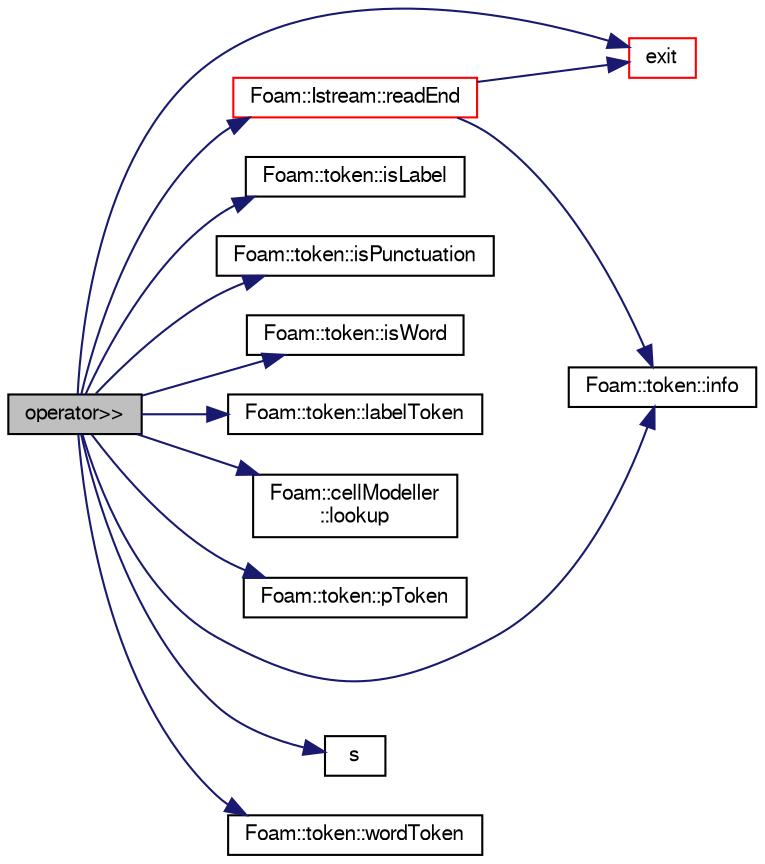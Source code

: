 digraph "operator&gt;&gt;"
{
  bgcolor="transparent";
  edge [fontname="FreeSans",fontsize="10",labelfontname="FreeSans",labelfontsize="10"];
  node [fontname="FreeSans",fontsize="10",shape=record];
  rankdir="LR";
  Node111603 [label="operator\>\>",height=0.2,width=0.4,color="black", fillcolor="grey75", style="filled", fontcolor="black"];
  Node111603 -> Node111604 [color="midnightblue",fontsize="10",style="solid",fontname="FreeSans"];
  Node111604 [label="exit",height=0.2,width=0.4,color="red",URL="$a21124.html#a06ca7250d8e89caf05243ec094843642"];
  Node111603 -> Node111651 [color="midnightblue",fontsize="10",style="solid",fontname="FreeSans"];
  Node111651 [label="Foam::token::info",height=0.2,width=0.4,color="black",URL="$a26306.html#a861a626214ad30bd8e7ab3a8caae9966",tooltip="Return info proxy. "];
  Node111603 -> Node111652 [color="midnightblue",fontsize="10",style="solid",fontname="FreeSans"];
  Node111652 [label="Foam::token::isLabel",height=0.2,width=0.4,color="black",URL="$a26306.html#a0225931fd390c83deff470a5cce60767"];
  Node111603 -> Node111653 [color="midnightblue",fontsize="10",style="solid",fontname="FreeSans"];
  Node111653 [label="Foam::token::isPunctuation",height=0.2,width=0.4,color="black",URL="$a26306.html#a1f8107fd5ca4b0ebd4bf63cfc8ef6d2f"];
  Node111603 -> Node111654 [color="midnightblue",fontsize="10",style="solid",fontname="FreeSans"];
  Node111654 [label="Foam::token::isWord",height=0.2,width=0.4,color="black",URL="$a26306.html#ace6d5ecd2736d19990a7c12e0fe5a745"];
  Node111603 -> Node111655 [color="midnightblue",fontsize="10",style="solid",fontname="FreeSans"];
  Node111655 [label="Foam::token::labelToken",height=0.2,width=0.4,color="black",URL="$a26306.html#a02f47448ac9cbf52cf6418b8e71fa555"];
  Node111603 -> Node111656 [color="midnightblue",fontsize="10",style="solid",fontname="FreeSans"];
  Node111656 [label="Foam::cellModeller\l::lookup",height=0.2,width=0.4,color="black",URL="$a27202.html#a30ec02a02fa2b4111091919a88f51242",tooltip="Look up a model by name and return a pointer to the model or NULL. "];
  Node111603 -> Node111657 [color="midnightblue",fontsize="10",style="solid",fontname="FreeSans"];
  Node111657 [label="Foam::token::pToken",height=0.2,width=0.4,color="black",URL="$a26306.html#a04ff24eec31f5be755eb7fa58de0b8a3"];
  Node111603 -> Node111658 [color="midnightblue",fontsize="10",style="solid",fontname="FreeSans"];
  Node111658 [label="Foam::Istream::readEnd",height=0.2,width=0.4,color="red",URL="$a26234.html#a092d231ce97840ca80cad9b0e98acbb8"];
  Node111658 -> Node111651 [color="midnightblue",fontsize="10",style="solid",fontname="FreeSans"];
  Node111658 -> Node111604 [color="midnightblue",fontsize="10",style="solid",fontname="FreeSans"];
  Node111603 -> Node111662 [color="midnightblue",fontsize="10",style="solid",fontname="FreeSans"];
  Node111662 [label="s",height=0.2,width=0.4,color="black",URL="$a18905.html#abb9c4233033fad2ad0206cd4adad3b9f"];
  Node111603 -> Node111663 [color="midnightblue",fontsize="10",style="solid",fontname="FreeSans"];
  Node111663 [label="Foam::token::wordToken",height=0.2,width=0.4,color="black",URL="$a26306.html#a65967674840943899f4163d527bd83bd"];
}
